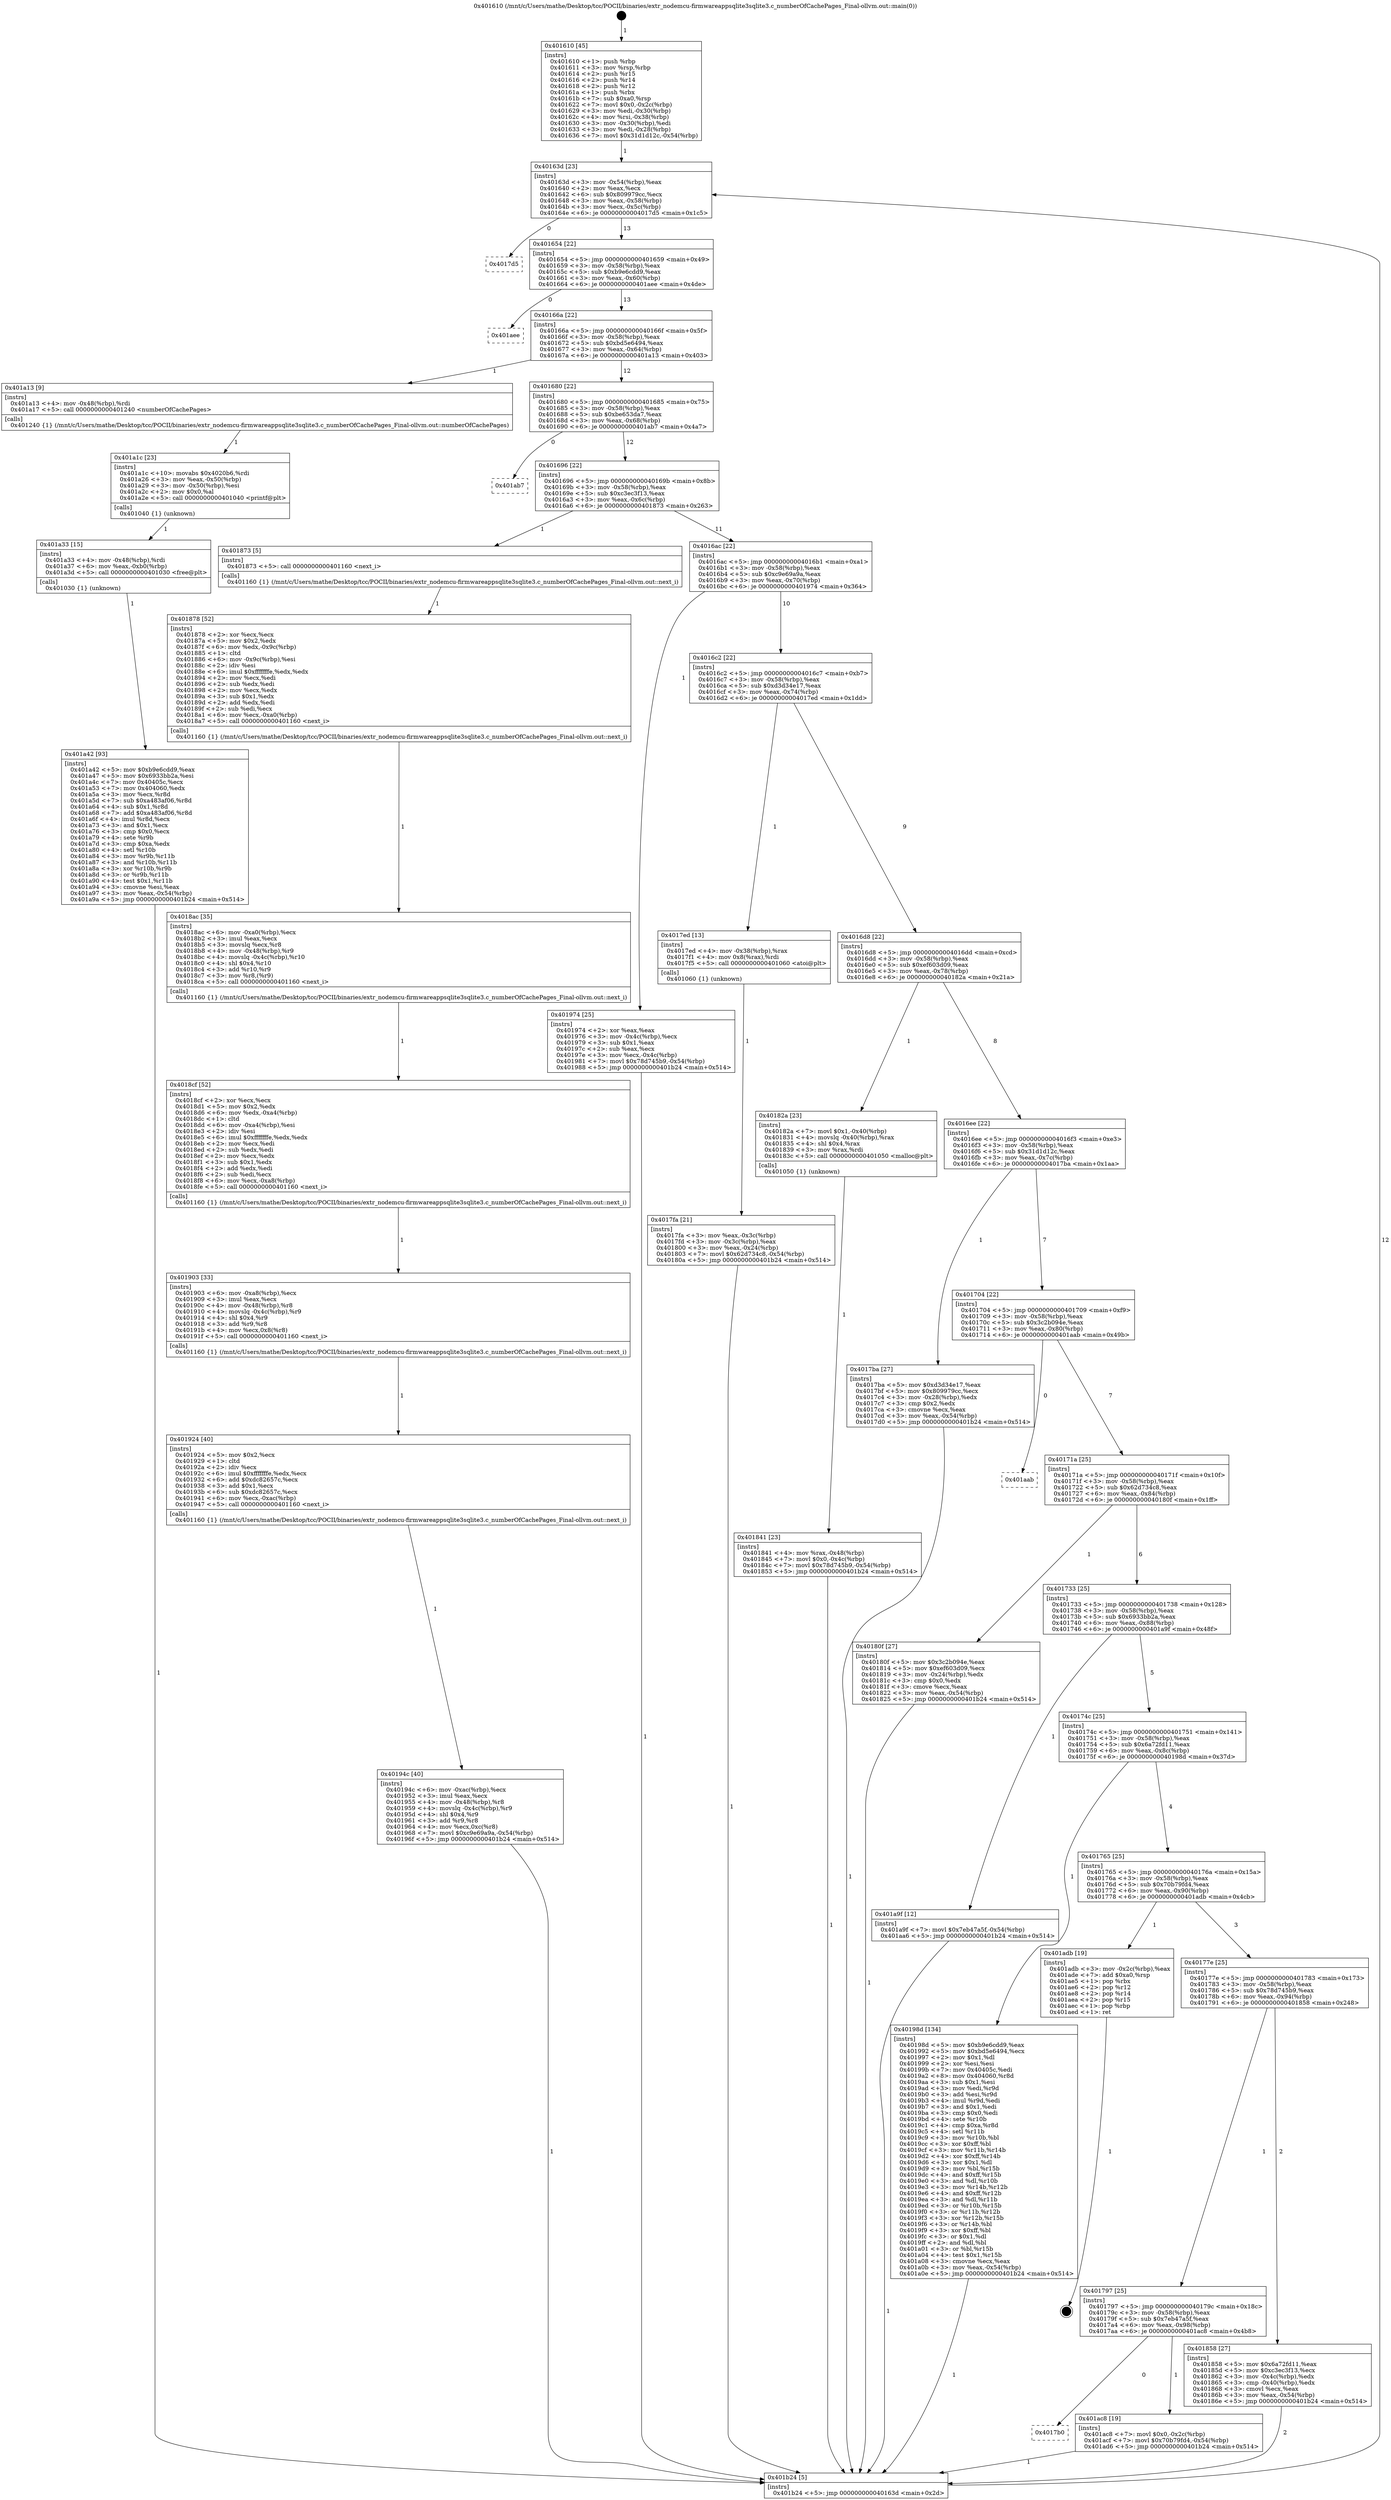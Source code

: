 digraph "0x401610" {
  label = "0x401610 (/mnt/c/Users/mathe/Desktop/tcc/POCII/binaries/extr_nodemcu-firmwareappsqlite3sqlite3.c_numberOfCachePages_Final-ollvm.out::main(0))"
  labelloc = "t"
  node[shape=record]

  Entry [label="",width=0.3,height=0.3,shape=circle,fillcolor=black,style=filled]
  "0x40163d" [label="{
     0x40163d [23]\l
     | [instrs]\l
     &nbsp;&nbsp;0x40163d \<+3\>: mov -0x54(%rbp),%eax\l
     &nbsp;&nbsp;0x401640 \<+2\>: mov %eax,%ecx\l
     &nbsp;&nbsp;0x401642 \<+6\>: sub $0x809979cc,%ecx\l
     &nbsp;&nbsp;0x401648 \<+3\>: mov %eax,-0x58(%rbp)\l
     &nbsp;&nbsp;0x40164b \<+3\>: mov %ecx,-0x5c(%rbp)\l
     &nbsp;&nbsp;0x40164e \<+6\>: je 00000000004017d5 \<main+0x1c5\>\l
  }"]
  "0x4017d5" [label="{
     0x4017d5\l
  }", style=dashed]
  "0x401654" [label="{
     0x401654 [22]\l
     | [instrs]\l
     &nbsp;&nbsp;0x401654 \<+5\>: jmp 0000000000401659 \<main+0x49\>\l
     &nbsp;&nbsp;0x401659 \<+3\>: mov -0x58(%rbp),%eax\l
     &nbsp;&nbsp;0x40165c \<+5\>: sub $0xb9e6cdd9,%eax\l
     &nbsp;&nbsp;0x401661 \<+3\>: mov %eax,-0x60(%rbp)\l
     &nbsp;&nbsp;0x401664 \<+6\>: je 0000000000401aee \<main+0x4de\>\l
  }"]
  Exit [label="",width=0.3,height=0.3,shape=circle,fillcolor=black,style=filled,peripheries=2]
  "0x401aee" [label="{
     0x401aee\l
  }", style=dashed]
  "0x40166a" [label="{
     0x40166a [22]\l
     | [instrs]\l
     &nbsp;&nbsp;0x40166a \<+5\>: jmp 000000000040166f \<main+0x5f\>\l
     &nbsp;&nbsp;0x40166f \<+3\>: mov -0x58(%rbp),%eax\l
     &nbsp;&nbsp;0x401672 \<+5\>: sub $0xbd5e6494,%eax\l
     &nbsp;&nbsp;0x401677 \<+3\>: mov %eax,-0x64(%rbp)\l
     &nbsp;&nbsp;0x40167a \<+6\>: je 0000000000401a13 \<main+0x403\>\l
  }"]
  "0x4017b0" [label="{
     0x4017b0\l
  }", style=dashed]
  "0x401a13" [label="{
     0x401a13 [9]\l
     | [instrs]\l
     &nbsp;&nbsp;0x401a13 \<+4\>: mov -0x48(%rbp),%rdi\l
     &nbsp;&nbsp;0x401a17 \<+5\>: call 0000000000401240 \<numberOfCachePages\>\l
     | [calls]\l
     &nbsp;&nbsp;0x401240 \{1\} (/mnt/c/Users/mathe/Desktop/tcc/POCII/binaries/extr_nodemcu-firmwareappsqlite3sqlite3.c_numberOfCachePages_Final-ollvm.out::numberOfCachePages)\l
  }"]
  "0x401680" [label="{
     0x401680 [22]\l
     | [instrs]\l
     &nbsp;&nbsp;0x401680 \<+5\>: jmp 0000000000401685 \<main+0x75\>\l
     &nbsp;&nbsp;0x401685 \<+3\>: mov -0x58(%rbp),%eax\l
     &nbsp;&nbsp;0x401688 \<+5\>: sub $0xbe653da7,%eax\l
     &nbsp;&nbsp;0x40168d \<+3\>: mov %eax,-0x68(%rbp)\l
     &nbsp;&nbsp;0x401690 \<+6\>: je 0000000000401ab7 \<main+0x4a7\>\l
  }"]
  "0x401ac8" [label="{
     0x401ac8 [19]\l
     | [instrs]\l
     &nbsp;&nbsp;0x401ac8 \<+7\>: movl $0x0,-0x2c(%rbp)\l
     &nbsp;&nbsp;0x401acf \<+7\>: movl $0x70b79fd4,-0x54(%rbp)\l
     &nbsp;&nbsp;0x401ad6 \<+5\>: jmp 0000000000401b24 \<main+0x514\>\l
  }"]
  "0x401ab7" [label="{
     0x401ab7\l
  }", style=dashed]
  "0x401696" [label="{
     0x401696 [22]\l
     | [instrs]\l
     &nbsp;&nbsp;0x401696 \<+5\>: jmp 000000000040169b \<main+0x8b\>\l
     &nbsp;&nbsp;0x40169b \<+3\>: mov -0x58(%rbp),%eax\l
     &nbsp;&nbsp;0x40169e \<+5\>: sub $0xc3ec3f13,%eax\l
     &nbsp;&nbsp;0x4016a3 \<+3\>: mov %eax,-0x6c(%rbp)\l
     &nbsp;&nbsp;0x4016a6 \<+6\>: je 0000000000401873 \<main+0x263\>\l
  }"]
  "0x401a42" [label="{
     0x401a42 [93]\l
     | [instrs]\l
     &nbsp;&nbsp;0x401a42 \<+5\>: mov $0xb9e6cdd9,%eax\l
     &nbsp;&nbsp;0x401a47 \<+5\>: mov $0x6933bb2a,%esi\l
     &nbsp;&nbsp;0x401a4c \<+7\>: mov 0x40405c,%ecx\l
     &nbsp;&nbsp;0x401a53 \<+7\>: mov 0x404060,%edx\l
     &nbsp;&nbsp;0x401a5a \<+3\>: mov %ecx,%r8d\l
     &nbsp;&nbsp;0x401a5d \<+7\>: sub $0xa483af06,%r8d\l
     &nbsp;&nbsp;0x401a64 \<+4\>: sub $0x1,%r8d\l
     &nbsp;&nbsp;0x401a68 \<+7\>: add $0xa483af06,%r8d\l
     &nbsp;&nbsp;0x401a6f \<+4\>: imul %r8d,%ecx\l
     &nbsp;&nbsp;0x401a73 \<+3\>: and $0x1,%ecx\l
     &nbsp;&nbsp;0x401a76 \<+3\>: cmp $0x0,%ecx\l
     &nbsp;&nbsp;0x401a79 \<+4\>: sete %r9b\l
     &nbsp;&nbsp;0x401a7d \<+3\>: cmp $0xa,%edx\l
     &nbsp;&nbsp;0x401a80 \<+4\>: setl %r10b\l
     &nbsp;&nbsp;0x401a84 \<+3\>: mov %r9b,%r11b\l
     &nbsp;&nbsp;0x401a87 \<+3\>: and %r10b,%r11b\l
     &nbsp;&nbsp;0x401a8a \<+3\>: xor %r10b,%r9b\l
     &nbsp;&nbsp;0x401a8d \<+3\>: or %r9b,%r11b\l
     &nbsp;&nbsp;0x401a90 \<+4\>: test $0x1,%r11b\l
     &nbsp;&nbsp;0x401a94 \<+3\>: cmovne %esi,%eax\l
     &nbsp;&nbsp;0x401a97 \<+3\>: mov %eax,-0x54(%rbp)\l
     &nbsp;&nbsp;0x401a9a \<+5\>: jmp 0000000000401b24 \<main+0x514\>\l
  }"]
  "0x401873" [label="{
     0x401873 [5]\l
     | [instrs]\l
     &nbsp;&nbsp;0x401873 \<+5\>: call 0000000000401160 \<next_i\>\l
     | [calls]\l
     &nbsp;&nbsp;0x401160 \{1\} (/mnt/c/Users/mathe/Desktop/tcc/POCII/binaries/extr_nodemcu-firmwareappsqlite3sqlite3.c_numberOfCachePages_Final-ollvm.out::next_i)\l
  }"]
  "0x4016ac" [label="{
     0x4016ac [22]\l
     | [instrs]\l
     &nbsp;&nbsp;0x4016ac \<+5\>: jmp 00000000004016b1 \<main+0xa1\>\l
     &nbsp;&nbsp;0x4016b1 \<+3\>: mov -0x58(%rbp),%eax\l
     &nbsp;&nbsp;0x4016b4 \<+5\>: sub $0xc9e69a9a,%eax\l
     &nbsp;&nbsp;0x4016b9 \<+3\>: mov %eax,-0x70(%rbp)\l
     &nbsp;&nbsp;0x4016bc \<+6\>: je 0000000000401974 \<main+0x364\>\l
  }"]
  "0x401a33" [label="{
     0x401a33 [15]\l
     | [instrs]\l
     &nbsp;&nbsp;0x401a33 \<+4\>: mov -0x48(%rbp),%rdi\l
     &nbsp;&nbsp;0x401a37 \<+6\>: mov %eax,-0xb0(%rbp)\l
     &nbsp;&nbsp;0x401a3d \<+5\>: call 0000000000401030 \<free@plt\>\l
     | [calls]\l
     &nbsp;&nbsp;0x401030 \{1\} (unknown)\l
  }"]
  "0x401974" [label="{
     0x401974 [25]\l
     | [instrs]\l
     &nbsp;&nbsp;0x401974 \<+2\>: xor %eax,%eax\l
     &nbsp;&nbsp;0x401976 \<+3\>: mov -0x4c(%rbp),%ecx\l
     &nbsp;&nbsp;0x401979 \<+3\>: sub $0x1,%eax\l
     &nbsp;&nbsp;0x40197c \<+2\>: sub %eax,%ecx\l
     &nbsp;&nbsp;0x40197e \<+3\>: mov %ecx,-0x4c(%rbp)\l
     &nbsp;&nbsp;0x401981 \<+7\>: movl $0x78d745b9,-0x54(%rbp)\l
     &nbsp;&nbsp;0x401988 \<+5\>: jmp 0000000000401b24 \<main+0x514\>\l
  }"]
  "0x4016c2" [label="{
     0x4016c2 [22]\l
     | [instrs]\l
     &nbsp;&nbsp;0x4016c2 \<+5\>: jmp 00000000004016c7 \<main+0xb7\>\l
     &nbsp;&nbsp;0x4016c7 \<+3\>: mov -0x58(%rbp),%eax\l
     &nbsp;&nbsp;0x4016ca \<+5\>: sub $0xd3d34e17,%eax\l
     &nbsp;&nbsp;0x4016cf \<+3\>: mov %eax,-0x74(%rbp)\l
     &nbsp;&nbsp;0x4016d2 \<+6\>: je 00000000004017ed \<main+0x1dd\>\l
  }"]
  "0x401a1c" [label="{
     0x401a1c [23]\l
     | [instrs]\l
     &nbsp;&nbsp;0x401a1c \<+10\>: movabs $0x4020b6,%rdi\l
     &nbsp;&nbsp;0x401a26 \<+3\>: mov %eax,-0x50(%rbp)\l
     &nbsp;&nbsp;0x401a29 \<+3\>: mov -0x50(%rbp),%esi\l
     &nbsp;&nbsp;0x401a2c \<+2\>: mov $0x0,%al\l
     &nbsp;&nbsp;0x401a2e \<+5\>: call 0000000000401040 \<printf@plt\>\l
     | [calls]\l
     &nbsp;&nbsp;0x401040 \{1\} (unknown)\l
  }"]
  "0x4017ed" [label="{
     0x4017ed [13]\l
     | [instrs]\l
     &nbsp;&nbsp;0x4017ed \<+4\>: mov -0x38(%rbp),%rax\l
     &nbsp;&nbsp;0x4017f1 \<+4\>: mov 0x8(%rax),%rdi\l
     &nbsp;&nbsp;0x4017f5 \<+5\>: call 0000000000401060 \<atoi@plt\>\l
     | [calls]\l
     &nbsp;&nbsp;0x401060 \{1\} (unknown)\l
  }"]
  "0x4016d8" [label="{
     0x4016d8 [22]\l
     | [instrs]\l
     &nbsp;&nbsp;0x4016d8 \<+5\>: jmp 00000000004016dd \<main+0xcd\>\l
     &nbsp;&nbsp;0x4016dd \<+3\>: mov -0x58(%rbp),%eax\l
     &nbsp;&nbsp;0x4016e0 \<+5\>: sub $0xef603d09,%eax\l
     &nbsp;&nbsp;0x4016e5 \<+3\>: mov %eax,-0x78(%rbp)\l
     &nbsp;&nbsp;0x4016e8 \<+6\>: je 000000000040182a \<main+0x21a\>\l
  }"]
  "0x40194c" [label="{
     0x40194c [40]\l
     | [instrs]\l
     &nbsp;&nbsp;0x40194c \<+6\>: mov -0xac(%rbp),%ecx\l
     &nbsp;&nbsp;0x401952 \<+3\>: imul %eax,%ecx\l
     &nbsp;&nbsp;0x401955 \<+4\>: mov -0x48(%rbp),%r8\l
     &nbsp;&nbsp;0x401959 \<+4\>: movslq -0x4c(%rbp),%r9\l
     &nbsp;&nbsp;0x40195d \<+4\>: shl $0x4,%r9\l
     &nbsp;&nbsp;0x401961 \<+3\>: add %r9,%r8\l
     &nbsp;&nbsp;0x401964 \<+4\>: mov %ecx,0xc(%r8)\l
     &nbsp;&nbsp;0x401968 \<+7\>: movl $0xc9e69a9a,-0x54(%rbp)\l
     &nbsp;&nbsp;0x40196f \<+5\>: jmp 0000000000401b24 \<main+0x514\>\l
  }"]
  "0x40182a" [label="{
     0x40182a [23]\l
     | [instrs]\l
     &nbsp;&nbsp;0x40182a \<+7\>: movl $0x1,-0x40(%rbp)\l
     &nbsp;&nbsp;0x401831 \<+4\>: movslq -0x40(%rbp),%rax\l
     &nbsp;&nbsp;0x401835 \<+4\>: shl $0x4,%rax\l
     &nbsp;&nbsp;0x401839 \<+3\>: mov %rax,%rdi\l
     &nbsp;&nbsp;0x40183c \<+5\>: call 0000000000401050 \<malloc@plt\>\l
     | [calls]\l
     &nbsp;&nbsp;0x401050 \{1\} (unknown)\l
  }"]
  "0x4016ee" [label="{
     0x4016ee [22]\l
     | [instrs]\l
     &nbsp;&nbsp;0x4016ee \<+5\>: jmp 00000000004016f3 \<main+0xe3\>\l
     &nbsp;&nbsp;0x4016f3 \<+3\>: mov -0x58(%rbp),%eax\l
     &nbsp;&nbsp;0x4016f6 \<+5\>: sub $0x31d1d12c,%eax\l
     &nbsp;&nbsp;0x4016fb \<+3\>: mov %eax,-0x7c(%rbp)\l
     &nbsp;&nbsp;0x4016fe \<+6\>: je 00000000004017ba \<main+0x1aa\>\l
  }"]
  "0x401924" [label="{
     0x401924 [40]\l
     | [instrs]\l
     &nbsp;&nbsp;0x401924 \<+5\>: mov $0x2,%ecx\l
     &nbsp;&nbsp;0x401929 \<+1\>: cltd\l
     &nbsp;&nbsp;0x40192a \<+2\>: idiv %ecx\l
     &nbsp;&nbsp;0x40192c \<+6\>: imul $0xfffffffe,%edx,%ecx\l
     &nbsp;&nbsp;0x401932 \<+6\>: add $0xdc82657c,%ecx\l
     &nbsp;&nbsp;0x401938 \<+3\>: add $0x1,%ecx\l
     &nbsp;&nbsp;0x40193b \<+6\>: sub $0xdc82657c,%ecx\l
     &nbsp;&nbsp;0x401941 \<+6\>: mov %ecx,-0xac(%rbp)\l
     &nbsp;&nbsp;0x401947 \<+5\>: call 0000000000401160 \<next_i\>\l
     | [calls]\l
     &nbsp;&nbsp;0x401160 \{1\} (/mnt/c/Users/mathe/Desktop/tcc/POCII/binaries/extr_nodemcu-firmwareappsqlite3sqlite3.c_numberOfCachePages_Final-ollvm.out::next_i)\l
  }"]
  "0x4017ba" [label="{
     0x4017ba [27]\l
     | [instrs]\l
     &nbsp;&nbsp;0x4017ba \<+5\>: mov $0xd3d34e17,%eax\l
     &nbsp;&nbsp;0x4017bf \<+5\>: mov $0x809979cc,%ecx\l
     &nbsp;&nbsp;0x4017c4 \<+3\>: mov -0x28(%rbp),%edx\l
     &nbsp;&nbsp;0x4017c7 \<+3\>: cmp $0x2,%edx\l
     &nbsp;&nbsp;0x4017ca \<+3\>: cmovne %ecx,%eax\l
     &nbsp;&nbsp;0x4017cd \<+3\>: mov %eax,-0x54(%rbp)\l
     &nbsp;&nbsp;0x4017d0 \<+5\>: jmp 0000000000401b24 \<main+0x514\>\l
  }"]
  "0x401704" [label="{
     0x401704 [22]\l
     | [instrs]\l
     &nbsp;&nbsp;0x401704 \<+5\>: jmp 0000000000401709 \<main+0xf9\>\l
     &nbsp;&nbsp;0x401709 \<+3\>: mov -0x58(%rbp),%eax\l
     &nbsp;&nbsp;0x40170c \<+5\>: sub $0x3c2b094e,%eax\l
     &nbsp;&nbsp;0x401711 \<+3\>: mov %eax,-0x80(%rbp)\l
     &nbsp;&nbsp;0x401714 \<+6\>: je 0000000000401aab \<main+0x49b\>\l
  }"]
  "0x401b24" [label="{
     0x401b24 [5]\l
     | [instrs]\l
     &nbsp;&nbsp;0x401b24 \<+5\>: jmp 000000000040163d \<main+0x2d\>\l
  }"]
  "0x401610" [label="{
     0x401610 [45]\l
     | [instrs]\l
     &nbsp;&nbsp;0x401610 \<+1\>: push %rbp\l
     &nbsp;&nbsp;0x401611 \<+3\>: mov %rsp,%rbp\l
     &nbsp;&nbsp;0x401614 \<+2\>: push %r15\l
     &nbsp;&nbsp;0x401616 \<+2\>: push %r14\l
     &nbsp;&nbsp;0x401618 \<+2\>: push %r12\l
     &nbsp;&nbsp;0x40161a \<+1\>: push %rbx\l
     &nbsp;&nbsp;0x40161b \<+7\>: sub $0xa0,%rsp\l
     &nbsp;&nbsp;0x401622 \<+7\>: movl $0x0,-0x2c(%rbp)\l
     &nbsp;&nbsp;0x401629 \<+3\>: mov %edi,-0x30(%rbp)\l
     &nbsp;&nbsp;0x40162c \<+4\>: mov %rsi,-0x38(%rbp)\l
     &nbsp;&nbsp;0x401630 \<+3\>: mov -0x30(%rbp),%edi\l
     &nbsp;&nbsp;0x401633 \<+3\>: mov %edi,-0x28(%rbp)\l
     &nbsp;&nbsp;0x401636 \<+7\>: movl $0x31d1d12c,-0x54(%rbp)\l
  }"]
  "0x4017fa" [label="{
     0x4017fa [21]\l
     | [instrs]\l
     &nbsp;&nbsp;0x4017fa \<+3\>: mov %eax,-0x3c(%rbp)\l
     &nbsp;&nbsp;0x4017fd \<+3\>: mov -0x3c(%rbp),%eax\l
     &nbsp;&nbsp;0x401800 \<+3\>: mov %eax,-0x24(%rbp)\l
     &nbsp;&nbsp;0x401803 \<+7\>: movl $0x62d734c8,-0x54(%rbp)\l
     &nbsp;&nbsp;0x40180a \<+5\>: jmp 0000000000401b24 \<main+0x514\>\l
  }"]
  "0x401903" [label="{
     0x401903 [33]\l
     | [instrs]\l
     &nbsp;&nbsp;0x401903 \<+6\>: mov -0xa8(%rbp),%ecx\l
     &nbsp;&nbsp;0x401909 \<+3\>: imul %eax,%ecx\l
     &nbsp;&nbsp;0x40190c \<+4\>: mov -0x48(%rbp),%r8\l
     &nbsp;&nbsp;0x401910 \<+4\>: movslq -0x4c(%rbp),%r9\l
     &nbsp;&nbsp;0x401914 \<+4\>: shl $0x4,%r9\l
     &nbsp;&nbsp;0x401918 \<+3\>: add %r9,%r8\l
     &nbsp;&nbsp;0x40191b \<+4\>: mov %ecx,0x8(%r8)\l
     &nbsp;&nbsp;0x40191f \<+5\>: call 0000000000401160 \<next_i\>\l
     | [calls]\l
     &nbsp;&nbsp;0x401160 \{1\} (/mnt/c/Users/mathe/Desktop/tcc/POCII/binaries/extr_nodemcu-firmwareappsqlite3sqlite3.c_numberOfCachePages_Final-ollvm.out::next_i)\l
  }"]
  "0x401aab" [label="{
     0x401aab\l
  }", style=dashed]
  "0x40171a" [label="{
     0x40171a [25]\l
     | [instrs]\l
     &nbsp;&nbsp;0x40171a \<+5\>: jmp 000000000040171f \<main+0x10f\>\l
     &nbsp;&nbsp;0x40171f \<+3\>: mov -0x58(%rbp),%eax\l
     &nbsp;&nbsp;0x401722 \<+5\>: sub $0x62d734c8,%eax\l
     &nbsp;&nbsp;0x401727 \<+6\>: mov %eax,-0x84(%rbp)\l
     &nbsp;&nbsp;0x40172d \<+6\>: je 000000000040180f \<main+0x1ff\>\l
  }"]
  "0x4018cf" [label="{
     0x4018cf [52]\l
     | [instrs]\l
     &nbsp;&nbsp;0x4018cf \<+2\>: xor %ecx,%ecx\l
     &nbsp;&nbsp;0x4018d1 \<+5\>: mov $0x2,%edx\l
     &nbsp;&nbsp;0x4018d6 \<+6\>: mov %edx,-0xa4(%rbp)\l
     &nbsp;&nbsp;0x4018dc \<+1\>: cltd\l
     &nbsp;&nbsp;0x4018dd \<+6\>: mov -0xa4(%rbp),%esi\l
     &nbsp;&nbsp;0x4018e3 \<+2\>: idiv %esi\l
     &nbsp;&nbsp;0x4018e5 \<+6\>: imul $0xfffffffe,%edx,%edx\l
     &nbsp;&nbsp;0x4018eb \<+2\>: mov %ecx,%edi\l
     &nbsp;&nbsp;0x4018ed \<+2\>: sub %edx,%edi\l
     &nbsp;&nbsp;0x4018ef \<+2\>: mov %ecx,%edx\l
     &nbsp;&nbsp;0x4018f1 \<+3\>: sub $0x1,%edx\l
     &nbsp;&nbsp;0x4018f4 \<+2\>: add %edx,%edi\l
     &nbsp;&nbsp;0x4018f6 \<+2\>: sub %edi,%ecx\l
     &nbsp;&nbsp;0x4018f8 \<+6\>: mov %ecx,-0xa8(%rbp)\l
     &nbsp;&nbsp;0x4018fe \<+5\>: call 0000000000401160 \<next_i\>\l
     | [calls]\l
     &nbsp;&nbsp;0x401160 \{1\} (/mnt/c/Users/mathe/Desktop/tcc/POCII/binaries/extr_nodemcu-firmwareappsqlite3sqlite3.c_numberOfCachePages_Final-ollvm.out::next_i)\l
  }"]
  "0x40180f" [label="{
     0x40180f [27]\l
     | [instrs]\l
     &nbsp;&nbsp;0x40180f \<+5\>: mov $0x3c2b094e,%eax\l
     &nbsp;&nbsp;0x401814 \<+5\>: mov $0xef603d09,%ecx\l
     &nbsp;&nbsp;0x401819 \<+3\>: mov -0x24(%rbp),%edx\l
     &nbsp;&nbsp;0x40181c \<+3\>: cmp $0x0,%edx\l
     &nbsp;&nbsp;0x40181f \<+3\>: cmove %ecx,%eax\l
     &nbsp;&nbsp;0x401822 \<+3\>: mov %eax,-0x54(%rbp)\l
     &nbsp;&nbsp;0x401825 \<+5\>: jmp 0000000000401b24 \<main+0x514\>\l
  }"]
  "0x401733" [label="{
     0x401733 [25]\l
     | [instrs]\l
     &nbsp;&nbsp;0x401733 \<+5\>: jmp 0000000000401738 \<main+0x128\>\l
     &nbsp;&nbsp;0x401738 \<+3\>: mov -0x58(%rbp),%eax\l
     &nbsp;&nbsp;0x40173b \<+5\>: sub $0x6933bb2a,%eax\l
     &nbsp;&nbsp;0x401740 \<+6\>: mov %eax,-0x88(%rbp)\l
     &nbsp;&nbsp;0x401746 \<+6\>: je 0000000000401a9f \<main+0x48f\>\l
  }"]
  "0x401841" [label="{
     0x401841 [23]\l
     | [instrs]\l
     &nbsp;&nbsp;0x401841 \<+4\>: mov %rax,-0x48(%rbp)\l
     &nbsp;&nbsp;0x401845 \<+7\>: movl $0x0,-0x4c(%rbp)\l
     &nbsp;&nbsp;0x40184c \<+7\>: movl $0x78d745b9,-0x54(%rbp)\l
     &nbsp;&nbsp;0x401853 \<+5\>: jmp 0000000000401b24 \<main+0x514\>\l
  }"]
  "0x4018ac" [label="{
     0x4018ac [35]\l
     | [instrs]\l
     &nbsp;&nbsp;0x4018ac \<+6\>: mov -0xa0(%rbp),%ecx\l
     &nbsp;&nbsp;0x4018b2 \<+3\>: imul %eax,%ecx\l
     &nbsp;&nbsp;0x4018b5 \<+3\>: movslq %ecx,%r8\l
     &nbsp;&nbsp;0x4018b8 \<+4\>: mov -0x48(%rbp),%r9\l
     &nbsp;&nbsp;0x4018bc \<+4\>: movslq -0x4c(%rbp),%r10\l
     &nbsp;&nbsp;0x4018c0 \<+4\>: shl $0x4,%r10\l
     &nbsp;&nbsp;0x4018c4 \<+3\>: add %r10,%r9\l
     &nbsp;&nbsp;0x4018c7 \<+3\>: mov %r8,(%r9)\l
     &nbsp;&nbsp;0x4018ca \<+5\>: call 0000000000401160 \<next_i\>\l
     | [calls]\l
     &nbsp;&nbsp;0x401160 \{1\} (/mnt/c/Users/mathe/Desktop/tcc/POCII/binaries/extr_nodemcu-firmwareappsqlite3sqlite3.c_numberOfCachePages_Final-ollvm.out::next_i)\l
  }"]
  "0x401a9f" [label="{
     0x401a9f [12]\l
     | [instrs]\l
     &nbsp;&nbsp;0x401a9f \<+7\>: movl $0x7eb47a5f,-0x54(%rbp)\l
     &nbsp;&nbsp;0x401aa6 \<+5\>: jmp 0000000000401b24 \<main+0x514\>\l
  }"]
  "0x40174c" [label="{
     0x40174c [25]\l
     | [instrs]\l
     &nbsp;&nbsp;0x40174c \<+5\>: jmp 0000000000401751 \<main+0x141\>\l
     &nbsp;&nbsp;0x401751 \<+3\>: mov -0x58(%rbp),%eax\l
     &nbsp;&nbsp;0x401754 \<+5\>: sub $0x6a72fd11,%eax\l
     &nbsp;&nbsp;0x401759 \<+6\>: mov %eax,-0x8c(%rbp)\l
     &nbsp;&nbsp;0x40175f \<+6\>: je 000000000040198d \<main+0x37d\>\l
  }"]
  "0x401878" [label="{
     0x401878 [52]\l
     | [instrs]\l
     &nbsp;&nbsp;0x401878 \<+2\>: xor %ecx,%ecx\l
     &nbsp;&nbsp;0x40187a \<+5\>: mov $0x2,%edx\l
     &nbsp;&nbsp;0x40187f \<+6\>: mov %edx,-0x9c(%rbp)\l
     &nbsp;&nbsp;0x401885 \<+1\>: cltd\l
     &nbsp;&nbsp;0x401886 \<+6\>: mov -0x9c(%rbp),%esi\l
     &nbsp;&nbsp;0x40188c \<+2\>: idiv %esi\l
     &nbsp;&nbsp;0x40188e \<+6\>: imul $0xfffffffe,%edx,%edx\l
     &nbsp;&nbsp;0x401894 \<+2\>: mov %ecx,%edi\l
     &nbsp;&nbsp;0x401896 \<+2\>: sub %edx,%edi\l
     &nbsp;&nbsp;0x401898 \<+2\>: mov %ecx,%edx\l
     &nbsp;&nbsp;0x40189a \<+3\>: sub $0x1,%edx\l
     &nbsp;&nbsp;0x40189d \<+2\>: add %edx,%edi\l
     &nbsp;&nbsp;0x40189f \<+2\>: sub %edi,%ecx\l
     &nbsp;&nbsp;0x4018a1 \<+6\>: mov %ecx,-0xa0(%rbp)\l
     &nbsp;&nbsp;0x4018a7 \<+5\>: call 0000000000401160 \<next_i\>\l
     | [calls]\l
     &nbsp;&nbsp;0x401160 \{1\} (/mnt/c/Users/mathe/Desktop/tcc/POCII/binaries/extr_nodemcu-firmwareappsqlite3sqlite3.c_numberOfCachePages_Final-ollvm.out::next_i)\l
  }"]
  "0x40198d" [label="{
     0x40198d [134]\l
     | [instrs]\l
     &nbsp;&nbsp;0x40198d \<+5\>: mov $0xb9e6cdd9,%eax\l
     &nbsp;&nbsp;0x401992 \<+5\>: mov $0xbd5e6494,%ecx\l
     &nbsp;&nbsp;0x401997 \<+2\>: mov $0x1,%dl\l
     &nbsp;&nbsp;0x401999 \<+2\>: xor %esi,%esi\l
     &nbsp;&nbsp;0x40199b \<+7\>: mov 0x40405c,%edi\l
     &nbsp;&nbsp;0x4019a2 \<+8\>: mov 0x404060,%r8d\l
     &nbsp;&nbsp;0x4019aa \<+3\>: sub $0x1,%esi\l
     &nbsp;&nbsp;0x4019ad \<+3\>: mov %edi,%r9d\l
     &nbsp;&nbsp;0x4019b0 \<+3\>: add %esi,%r9d\l
     &nbsp;&nbsp;0x4019b3 \<+4\>: imul %r9d,%edi\l
     &nbsp;&nbsp;0x4019b7 \<+3\>: and $0x1,%edi\l
     &nbsp;&nbsp;0x4019ba \<+3\>: cmp $0x0,%edi\l
     &nbsp;&nbsp;0x4019bd \<+4\>: sete %r10b\l
     &nbsp;&nbsp;0x4019c1 \<+4\>: cmp $0xa,%r8d\l
     &nbsp;&nbsp;0x4019c5 \<+4\>: setl %r11b\l
     &nbsp;&nbsp;0x4019c9 \<+3\>: mov %r10b,%bl\l
     &nbsp;&nbsp;0x4019cc \<+3\>: xor $0xff,%bl\l
     &nbsp;&nbsp;0x4019cf \<+3\>: mov %r11b,%r14b\l
     &nbsp;&nbsp;0x4019d2 \<+4\>: xor $0xff,%r14b\l
     &nbsp;&nbsp;0x4019d6 \<+3\>: xor $0x1,%dl\l
     &nbsp;&nbsp;0x4019d9 \<+3\>: mov %bl,%r15b\l
     &nbsp;&nbsp;0x4019dc \<+4\>: and $0xff,%r15b\l
     &nbsp;&nbsp;0x4019e0 \<+3\>: and %dl,%r10b\l
     &nbsp;&nbsp;0x4019e3 \<+3\>: mov %r14b,%r12b\l
     &nbsp;&nbsp;0x4019e6 \<+4\>: and $0xff,%r12b\l
     &nbsp;&nbsp;0x4019ea \<+3\>: and %dl,%r11b\l
     &nbsp;&nbsp;0x4019ed \<+3\>: or %r10b,%r15b\l
     &nbsp;&nbsp;0x4019f0 \<+3\>: or %r11b,%r12b\l
     &nbsp;&nbsp;0x4019f3 \<+3\>: xor %r12b,%r15b\l
     &nbsp;&nbsp;0x4019f6 \<+3\>: or %r14b,%bl\l
     &nbsp;&nbsp;0x4019f9 \<+3\>: xor $0xff,%bl\l
     &nbsp;&nbsp;0x4019fc \<+3\>: or $0x1,%dl\l
     &nbsp;&nbsp;0x4019ff \<+2\>: and %dl,%bl\l
     &nbsp;&nbsp;0x401a01 \<+3\>: or %bl,%r15b\l
     &nbsp;&nbsp;0x401a04 \<+4\>: test $0x1,%r15b\l
     &nbsp;&nbsp;0x401a08 \<+3\>: cmovne %ecx,%eax\l
     &nbsp;&nbsp;0x401a0b \<+3\>: mov %eax,-0x54(%rbp)\l
     &nbsp;&nbsp;0x401a0e \<+5\>: jmp 0000000000401b24 \<main+0x514\>\l
  }"]
  "0x401765" [label="{
     0x401765 [25]\l
     | [instrs]\l
     &nbsp;&nbsp;0x401765 \<+5\>: jmp 000000000040176a \<main+0x15a\>\l
     &nbsp;&nbsp;0x40176a \<+3\>: mov -0x58(%rbp),%eax\l
     &nbsp;&nbsp;0x40176d \<+5\>: sub $0x70b79fd4,%eax\l
     &nbsp;&nbsp;0x401772 \<+6\>: mov %eax,-0x90(%rbp)\l
     &nbsp;&nbsp;0x401778 \<+6\>: je 0000000000401adb \<main+0x4cb\>\l
  }"]
  "0x401797" [label="{
     0x401797 [25]\l
     | [instrs]\l
     &nbsp;&nbsp;0x401797 \<+5\>: jmp 000000000040179c \<main+0x18c\>\l
     &nbsp;&nbsp;0x40179c \<+3\>: mov -0x58(%rbp),%eax\l
     &nbsp;&nbsp;0x40179f \<+5\>: sub $0x7eb47a5f,%eax\l
     &nbsp;&nbsp;0x4017a4 \<+6\>: mov %eax,-0x98(%rbp)\l
     &nbsp;&nbsp;0x4017aa \<+6\>: je 0000000000401ac8 \<main+0x4b8\>\l
  }"]
  "0x401adb" [label="{
     0x401adb [19]\l
     | [instrs]\l
     &nbsp;&nbsp;0x401adb \<+3\>: mov -0x2c(%rbp),%eax\l
     &nbsp;&nbsp;0x401ade \<+7\>: add $0xa0,%rsp\l
     &nbsp;&nbsp;0x401ae5 \<+1\>: pop %rbx\l
     &nbsp;&nbsp;0x401ae6 \<+2\>: pop %r12\l
     &nbsp;&nbsp;0x401ae8 \<+2\>: pop %r14\l
     &nbsp;&nbsp;0x401aea \<+2\>: pop %r15\l
     &nbsp;&nbsp;0x401aec \<+1\>: pop %rbp\l
     &nbsp;&nbsp;0x401aed \<+1\>: ret\l
  }"]
  "0x40177e" [label="{
     0x40177e [25]\l
     | [instrs]\l
     &nbsp;&nbsp;0x40177e \<+5\>: jmp 0000000000401783 \<main+0x173\>\l
     &nbsp;&nbsp;0x401783 \<+3\>: mov -0x58(%rbp),%eax\l
     &nbsp;&nbsp;0x401786 \<+5\>: sub $0x78d745b9,%eax\l
     &nbsp;&nbsp;0x40178b \<+6\>: mov %eax,-0x94(%rbp)\l
     &nbsp;&nbsp;0x401791 \<+6\>: je 0000000000401858 \<main+0x248\>\l
  }"]
  "0x401858" [label="{
     0x401858 [27]\l
     | [instrs]\l
     &nbsp;&nbsp;0x401858 \<+5\>: mov $0x6a72fd11,%eax\l
     &nbsp;&nbsp;0x40185d \<+5\>: mov $0xc3ec3f13,%ecx\l
     &nbsp;&nbsp;0x401862 \<+3\>: mov -0x4c(%rbp),%edx\l
     &nbsp;&nbsp;0x401865 \<+3\>: cmp -0x40(%rbp),%edx\l
     &nbsp;&nbsp;0x401868 \<+3\>: cmovl %ecx,%eax\l
     &nbsp;&nbsp;0x40186b \<+3\>: mov %eax,-0x54(%rbp)\l
     &nbsp;&nbsp;0x40186e \<+5\>: jmp 0000000000401b24 \<main+0x514\>\l
  }"]
  Entry -> "0x401610" [label=" 1"]
  "0x40163d" -> "0x4017d5" [label=" 0"]
  "0x40163d" -> "0x401654" [label=" 13"]
  "0x401adb" -> Exit [label=" 1"]
  "0x401654" -> "0x401aee" [label=" 0"]
  "0x401654" -> "0x40166a" [label=" 13"]
  "0x401ac8" -> "0x401b24" [label=" 1"]
  "0x40166a" -> "0x401a13" [label=" 1"]
  "0x40166a" -> "0x401680" [label=" 12"]
  "0x401797" -> "0x4017b0" [label=" 0"]
  "0x401680" -> "0x401ab7" [label=" 0"]
  "0x401680" -> "0x401696" [label=" 12"]
  "0x401797" -> "0x401ac8" [label=" 1"]
  "0x401696" -> "0x401873" [label=" 1"]
  "0x401696" -> "0x4016ac" [label=" 11"]
  "0x401a9f" -> "0x401b24" [label=" 1"]
  "0x4016ac" -> "0x401974" [label=" 1"]
  "0x4016ac" -> "0x4016c2" [label=" 10"]
  "0x401a42" -> "0x401b24" [label=" 1"]
  "0x4016c2" -> "0x4017ed" [label=" 1"]
  "0x4016c2" -> "0x4016d8" [label=" 9"]
  "0x401a33" -> "0x401a42" [label=" 1"]
  "0x4016d8" -> "0x40182a" [label=" 1"]
  "0x4016d8" -> "0x4016ee" [label=" 8"]
  "0x401a1c" -> "0x401a33" [label=" 1"]
  "0x4016ee" -> "0x4017ba" [label=" 1"]
  "0x4016ee" -> "0x401704" [label=" 7"]
  "0x4017ba" -> "0x401b24" [label=" 1"]
  "0x401610" -> "0x40163d" [label=" 1"]
  "0x401b24" -> "0x40163d" [label=" 12"]
  "0x4017ed" -> "0x4017fa" [label=" 1"]
  "0x4017fa" -> "0x401b24" [label=" 1"]
  "0x401a13" -> "0x401a1c" [label=" 1"]
  "0x401704" -> "0x401aab" [label=" 0"]
  "0x401704" -> "0x40171a" [label=" 7"]
  "0x40198d" -> "0x401b24" [label=" 1"]
  "0x40171a" -> "0x40180f" [label=" 1"]
  "0x40171a" -> "0x401733" [label=" 6"]
  "0x40180f" -> "0x401b24" [label=" 1"]
  "0x40182a" -> "0x401841" [label=" 1"]
  "0x401841" -> "0x401b24" [label=" 1"]
  "0x401974" -> "0x401b24" [label=" 1"]
  "0x401733" -> "0x401a9f" [label=" 1"]
  "0x401733" -> "0x40174c" [label=" 5"]
  "0x40194c" -> "0x401b24" [label=" 1"]
  "0x40174c" -> "0x40198d" [label=" 1"]
  "0x40174c" -> "0x401765" [label=" 4"]
  "0x401924" -> "0x40194c" [label=" 1"]
  "0x401765" -> "0x401adb" [label=" 1"]
  "0x401765" -> "0x40177e" [label=" 3"]
  "0x401903" -> "0x401924" [label=" 1"]
  "0x40177e" -> "0x401858" [label=" 2"]
  "0x40177e" -> "0x401797" [label=" 1"]
  "0x401858" -> "0x401b24" [label=" 2"]
  "0x401873" -> "0x401878" [label=" 1"]
  "0x401878" -> "0x4018ac" [label=" 1"]
  "0x4018ac" -> "0x4018cf" [label=" 1"]
  "0x4018cf" -> "0x401903" [label=" 1"]
}
